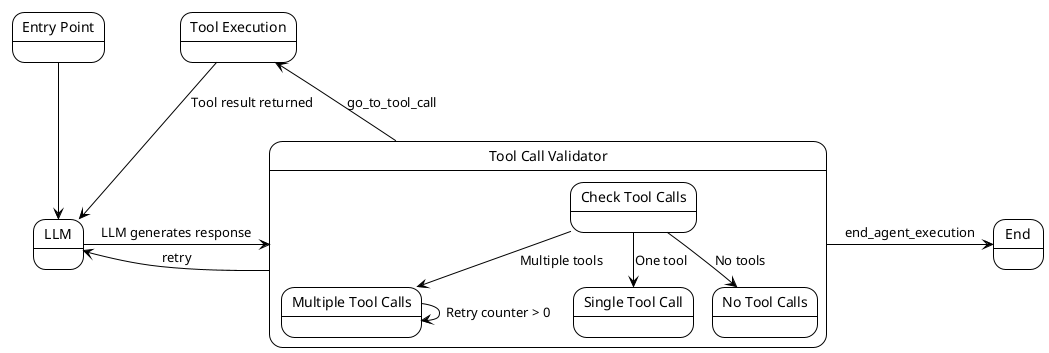 @startuml LangGraph State Machine
!theme plain
skinparam backgroundColor white
skinparam stateBackgroundColor white
skinparam stateBorderColor #000000
skinparam stateArrowColor #000000

' title JupyterBuddy - LangGraph State Machine

state "Entry Point" as entry
state "LLM" as llm
state "Tool Call Validator" as validator
state "Tool Execution" as tool
state "End" as end

entry -d-> llm
llm -r-> validator : LLM generates response

state validator {
  state "Check Tool Calls" as check
  state "Multiple Tool Calls" as multiple
  state "Single Tool Call" as single
  state "No Tool Calls" as none
  
  check --> none : No tools
  check --> single : One tool
  check --> multiple : Multiple tools
  
  multiple --> multiple : Retry counter > 0
}

validator -l-> tool : go_to_tool_call
validator -l-> llm : retry
validator -r-> end : end_agent_execution

tool --> llm : Tool result returned

@enduml